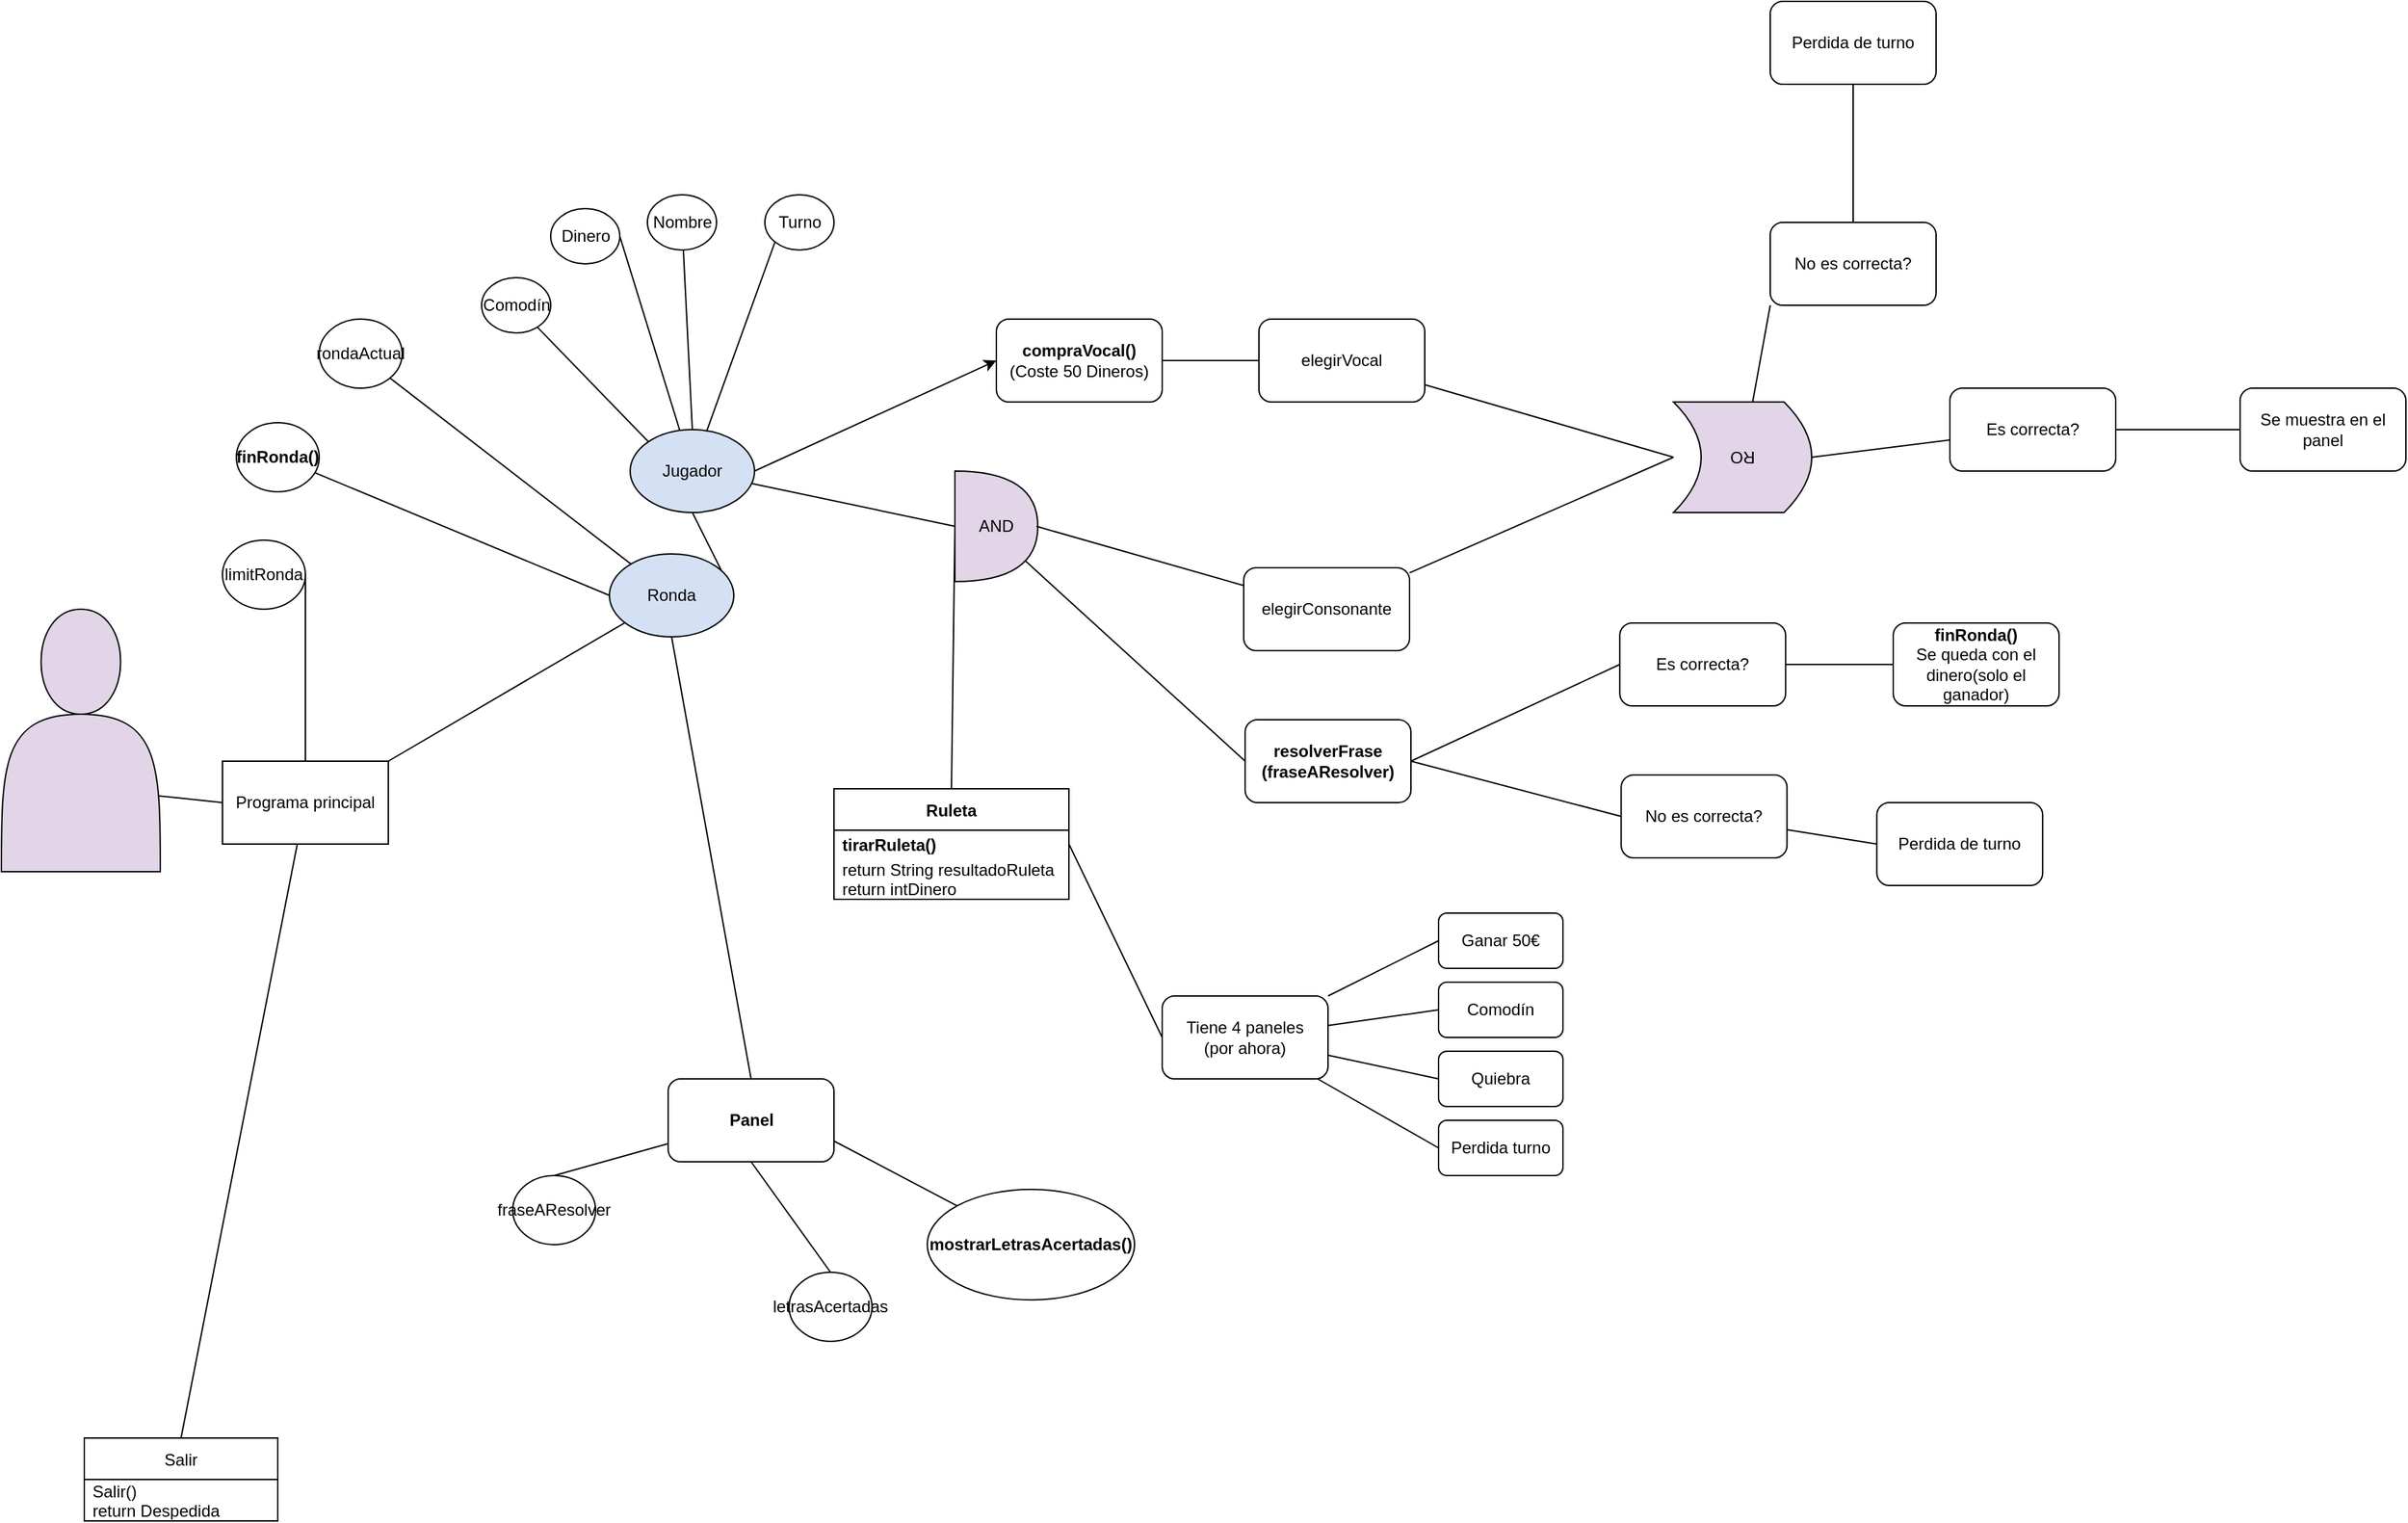 <mxfile version="20.3.0" type="device"><diagram id="k0oU-4qwfNHXqKNw-vbr" name="Página-1"><mxGraphModel dx="1278" dy="13011" grid="1" gridSize="10" guides="1" tooltips="1" connect="1" arrows="1" fold="1" page="1" pageScale="1" pageWidth="12000" pageHeight="12000" math="0" shadow="0"><root><mxCell id="0"/><mxCell id="1" parent="0"/><mxCell id="8n51Emu_OmfP5lo69zwY-19" style="edgeStyle=none;rounded=0;orthogonalLoop=1;jettySize=auto;html=1;entryX=0;entryY=0.5;entryDx=0;entryDy=0;endArrow=none;endFill=0;" edge="1" parent="1" source="8n51Emu_OmfP5lo69zwY-1" target="8n51Emu_OmfP5lo69zwY-2"><mxGeometry relative="1" as="geometry"/></mxCell><mxCell id="8n51Emu_OmfP5lo69zwY-1" value="Actor" style="shape=umlActor;verticalLabelPosition=bottom;verticalAlign=top;html=1;outlineConnect=0;" vertex="1" parent="1"><mxGeometry x="140" y="270" width="30" height="60" as="geometry"/></mxCell><mxCell id="8n51Emu_OmfP5lo69zwY-61" style="edgeStyle=none;rounded=0;orthogonalLoop=1;jettySize=auto;html=1;entryX=0.5;entryY=0;entryDx=0;entryDy=0;endArrow=none;endFill=0;" edge="1" parent="1" source="8n51Emu_OmfP5lo69zwY-2" target="8n51Emu_OmfP5lo69zwY-33"><mxGeometry relative="1" as="geometry"/></mxCell><mxCell id="8n51Emu_OmfP5lo69zwY-2" value="Programa principal" style="rounded=0;whiteSpace=wrap;html=1;" vertex="1" parent="1"><mxGeometry x="250" y="280" width="120" height="60" as="geometry"/></mxCell><mxCell id="8n51Emu_OmfP5lo69zwY-15" style="edgeStyle=none;rounded=0;orthogonalLoop=1;jettySize=auto;html=1;entryX=1;entryY=0.5;entryDx=0;entryDy=0;endArrow=none;endFill=0;" edge="1" parent="1" source="8n51Emu_OmfP5lo69zwY-4" target="8n51Emu_OmfP5lo69zwY-14"><mxGeometry relative="1" as="geometry"/></mxCell><mxCell id="8n51Emu_OmfP5lo69zwY-21" style="edgeStyle=none;rounded=0;orthogonalLoop=1;jettySize=auto;html=1;entryX=0;entryY=0.5;entryDx=0;entryDy=0;entryPerimeter=0;endArrow=none;endFill=0;" edge="1" parent="1" source="8n51Emu_OmfP5lo69zwY-4" target="8n51Emu_OmfP5lo69zwY-20"><mxGeometry relative="1" as="geometry"/></mxCell><mxCell id="8n51Emu_OmfP5lo69zwY-44" style="edgeStyle=none;rounded=0;orthogonalLoop=1;jettySize=auto;html=1;entryX=0;entryY=1;entryDx=0;entryDy=0;endArrow=none;endFill=0;" edge="1" parent="1" source="8n51Emu_OmfP5lo69zwY-4" target="8n51Emu_OmfP5lo69zwY-43"><mxGeometry relative="1" as="geometry"/></mxCell><mxCell id="8n51Emu_OmfP5lo69zwY-4" value="Jugador" style="ellipse;whiteSpace=wrap;html=1;fillColor=#D4E1F5;" vertex="1" parent="1"><mxGeometry x="545" y="40" width="90" height="60" as="geometry"/></mxCell><mxCell id="8n51Emu_OmfP5lo69zwY-13" style="edgeStyle=none;rounded=0;orthogonalLoop=1;jettySize=auto;html=1;entryX=0.5;entryY=1;entryDx=0;entryDy=0;endArrow=none;endFill=0;exitX=1;exitY=0.5;exitDx=0;exitDy=0;" edge="1" parent="1" source="8n51Emu_OmfP5lo69zwY-69" target="8n51Emu_OmfP5lo69zwY-4"><mxGeometry relative="1" as="geometry"/></mxCell><mxCell id="8n51Emu_OmfP5lo69zwY-93" style="edgeStyle=none;rounded=0;orthogonalLoop=1;jettySize=auto;html=1;entryX=0.5;entryY=0;entryDx=0;entryDy=0;endArrow=none;endFill=0;exitX=0.5;exitY=1;exitDx=0;exitDy=0;" edge="1" parent="1" source="8n51Emu_OmfP5lo69zwY-69" target="8n51Emu_OmfP5lo69zwY-92"><mxGeometry relative="1" as="geometry"/></mxCell><mxCell id="8n51Emu_OmfP5lo69zwY-9" style="rounded=0;orthogonalLoop=1;jettySize=auto;html=1;entryX=0;entryY=0.5;entryDx=0;entryDy=0;exitX=1;exitY=0.5;exitDx=0;exitDy=0;" edge="1" parent="1" source="8n51Emu_OmfP5lo69zwY-4" target="8n51Emu_OmfP5lo69zwY-12"><mxGeometry relative="1" as="geometry"><mxPoint x="780" y="205" as="targetPoint"/></mxGeometry></mxCell><mxCell id="8n51Emu_OmfP5lo69zwY-12" value="&lt;b&gt;compraVocal()&lt;br&gt;&lt;/b&gt;(Coste 50 Dineros)" style="rounded=1;whiteSpace=wrap;html=1;" vertex="1" parent="1"><mxGeometry x="810" y="-40" width="120" height="60" as="geometry"/></mxCell><mxCell id="8n51Emu_OmfP5lo69zwY-14" value="Dinero" style="ellipse;whiteSpace=wrap;html=1;" vertex="1" parent="1"><mxGeometry x="487.5" y="-120" width="50" height="40" as="geometry"/></mxCell><mxCell id="8n51Emu_OmfP5lo69zwY-17" style="edgeStyle=none;rounded=0;orthogonalLoop=1;jettySize=auto;html=1;entryX=0.5;entryY=0;entryDx=0;entryDy=0;endArrow=none;endFill=0;" edge="1" parent="1" source="8n51Emu_OmfP5lo69zwY-16" target="8n51Emu_OmfP5lo69zwY-4"><mxGeometry relative="1" as="geometry"/></mxCell><mxCell id="8n51Emu_OmfP5lo69zwY-16" value="Nombre" style="ellipse;whiteSpace=wrap;html=1;" vertex="1" parent="1"><mxGeometry x="557.5" y="-130" width="50" height="40" as="geometry"/></mxCell><mxCell id="8n51Emu_OmfP5lo69zwY-24" style="edgeStyle=none;rounded=0;orthogonalLoop=1;jettySize=auto;html=1;entryX=0;entryY=0.5;entryDx=0;entryDy=0;endArrow=none;endFill=0;exitX=0.85;exitY=0.813;exitDx=0;exitDy=0;exitPerimeter=0;" edge="1" parent="1" source="8n51Emu_OmfP5lo69zwY-20" target="8n51Emu_OmfP5lo69zwY-23"><mxGeometry relative="1" as="geometry"/></mxCell><mxCell id="8n51Emu_OmfP5lo69zwY-20" value="AND" style="shape=or;whiteSpace=wrap;html=1;fillColor=#E1D5E7;" vertex="1" parent="1"><mxGeometry x="780" y="70" width="60" height="80" as="geometry"/></mxCell><mxCell id="8n51Emu_OmfP5lo69zwY-49" style="edgeStyle=none;rounded=0;orthogonalLoop=1;jettySize=auto;html=1;entryX=0;entryY=0.5;entryDx=0;entryDy=0;endArrow=none;endFill=0;exitX=1;exitY=0.5;exitDx=0;exitDy=0;" edge="1" parent="1" source="8n51Emu_OmfP5lo69zwY-23" target="8n51Emu_OmfP5lo69zwY-46"><mxGeometry relative="1" as="geometry"><mxPoint x="1139.997" y="250" as="sourcePoint"/></mxGeometry></mxCell><mxCell id="8n51Emu_OmfP5lo69zwY-53" style="edgeStyle=none;rounded=0;orthogonalLoop=1;jettySize=auto;html=1;entryX=0;entryY=0.5;entryDx=0;entryDy=0;endArrow=none;endFill=0;exitX=1;exitY=0.5;exitDx=0;exitDy=0;" edge="1" parent="1" source="8n51Emu_OmfP5lo69zwY-23" target="8n51Emu_OmfP5lo69zwY-51"><mxGeometry relative="1" as="geometry"><mxPoint x="1187.14" y="215.556" as="sourcePoint"/></mxGeometry></mxCell><mxCell id="8n51Emu_OmfP5lo69zwY-23" value="&lt;b&gt;resolverFrase&lt;br&gt;(fraseAResolver)&lt;/b&gt;" style="rounded=1;whiteSpace=wrap;html=1;" vertex="1" parent="1"><mxGeometry x="990" y="250" width="120" height="60" as="geometry"/></mxCell><mxCell id="8n51Emu_OmfP5lo69zwY-38" style="edgeStyle=none;rounded=0;orthogonalLoop=1;jettySize=auto;html=1;endArrow=none;endFill=0;entryX=1;entryY=0.5;entryDx=0;entryDy=0;" edge="1" parent="1" source="8n51Emu_OmfP5lo69zwY-26" target="8n51Emu_OmfP5lo69zwY-35"><mxGeometry relative="1" as="geometry"><mxPoint x="1290" y="60.0" as="targetPoint"/></mxGeometry></mxCell><mxCell id="8n51Emu_OmfP5lo69zwY-26" value="elegirVocal" style="rounded=1;whiteSpace=wrap;html=1;" vertex="1" parent="1"><mxGeometry x="1000" y="-40" width="120" height="60" as="geometry"/></mxCell><mxCell id="8n51Emu_OmfP5lo69zwY-28" style="edgeStyle=none;rounded=0;orthogonalLoop=1;jettySize=auto;html=1;entryX=1;entryY=0.5;entryDx=0;entryDy=0;entryPerimeter=0;endArrow=none;endFill=0;" edge="1" parent="1" source="8n51Emu_OmfP5lo69zwY-27"><mxGeometry relative="1" as="geometry"><mxPoint x="839" y="110" as="targetPoint"/></mxGeometry></mxCell><mxCell id="8n51Emu_OmfP5lo69zwY-37" style="edgeStyle=none;rounded=0;orthogonalLoop=1;jettySize=auto;html=1;endArrow=none;endFill=0;" edge="1" parent="1" source="8n51Emu_OmfP5lo69zwY-27"><mxGeometry relative="1" as="geometry"><mxPoint x="1300" y="60.0" as="targetPoint"/></mxGeometry></mxCell><mxCell id="8n51Emu_OmfP5lo69zwY-27" value="elegirConsonante" style="rounded=1;whiteSpace=wrap;html=1;" vertex="1" parent="1"><mxGeometry x="989" y="140" width="120" height="60" as="geometry"/></mxCell><mxCell id="8n51Emu_OmfP5lo69zwY-32" style="edgeStyle=none;rounded=0;orthogonalLoop=1;jettySize=auto;html=1;entryX=0;entryY=0.5;entryDx=0;entryDy=0;endArrow=none;endFill=0;exitX=1;exitY=0.5;exitDx=0;exitDy=0;" edge="1" parent="1" source="8n51Emu_OmfP5lo69zwY-12" target="8n51Emu_OmfP5lo69zwY-26"><mxGeometry relative="1" as="geometry"><mxPoint x="1070" y="16.667" as="sourcePoint"/></mxGeometry></mxCell><mxCell id="8n51Emu_OmfP5lo69zwY-33" value="Salir" style="swimlane;fontStyle=0;childLayout=stackLayout;horizontal=1;startSize=30;horizontalStack=0;resizeParent=1;resizeParentMax=0;resizeLast=0;collapsible=1;marginBottom=0;" vertex="1" parent="1"><mxGeometry x="150" y="770" width="140" height="60" as="geometry"/></mxCell><mxCell id="8n51Emu_OmfP5lo69zwY-34" value="Salir()&#10;return Despedida" style="text;strokeColor=none;fillColor=none;align=left;verticalAlign=middle;spacingLeft=4;spacingRight=4;overflow=hidden;points=[[0,0.5],[1,0.5]];portConstraint=eastwest;rotatable=0;" vertex="1" parent="8n51Emu_OmfP5lo69zwY-33"><mxGeometry y="30" width="140" height="30" as="geometry"/></mxCell><mxCell id="8n51Emu_OmfP5lo69zwY-40" style="edgeStyle=none;rounded=0;orthogonalLoop=1;jettySize=auto;html=1;entryX=0;entryY=1;entryDx=0;entryDy=0;endArrow=none;endFill=0;" edge="1" parent="1" source="8n51Emu_OmfP5lo69zwY-35" target="8n51Emu_OmfP5lo69zwY-39"><mxGeometry relative="1" as="geometry"/></mxCell><mxCell id="8n51Emu_OmfP5lo69zwY-35" value="RO" style="shape=dataStorage;whiteSpace=wrap;html=1;fixedSize=1;fillColor=#E1D5E7;rotation=-180;" vertex="1" parent="1"><mxGeometry x="1300" y="20" width="100" height="80" as="geometry"/></mxCell><mxCell id="8n51Emu_OmfP5lo69zwY-41" style="edgeStyle=none;rounded=0;orthogonalLoop=1;jettySize=auto;html=1;endArrow=none;endFill=0;" edge="1" parent="1" source="8n51Emu_OmfP5lo69zwY-39"><mxGeometry relative="1" as="geometry"><mxPoint x="1430" y="-210.0" as="targetPoint"/></mxGeometry></mxCell><mxCell id="8n51Emu_OmfP5lo69zwY-39" value="No es correcta?" style="rounded=1;whiteSpace=wrap;html=1;" vertex="1" parent="1"><mxGeometry x="1370" y="-110" width="120" height="60" as="geometry"/></mxCell><mxCell id="8n51Emu_OmfP5lo69zwY-42" value="Perdida de turno" style="rounded=1;whiteSpace=wrap;html=1;" vertex="1" parent="1"><mxGeometry x="1370" y="-270" width="120" height="60" as="geometry"/></mxCell><mxCell id="8n51Emu_OmfP5lo69zwY-43" value="Turno" style="ellipse;whiteSpace=wrap;html=1;" vertex="1" parent="1"><mxGeometry x="642.5" y="-130" width="50" height="40" as="geometry"/></mxCell><mxCell id="8n51Emu_OmfP5lo69zwY-48" style="edgeStyle=none;rounded=0;orthogonalLoop=1;jettySize=auto;html=1;entryX=0;entryY=0.5;entryDx=0;entryDy=0;endArrow=none;endFill=0;" edge="1" parent="1" source="8n51Emu_OmfP5lo69zwY-46" target="8n51Emu_OmfP5lo69zwY-47"><mxGeometry relative="1" as="geometry"/></mxCell><mxCell id="8n51Emu_OmfP5lo69zwY-46" value="No es correcta?" style="rounded=1;whiteSpace=wrap;html=1;" vertex="1" parent="1"><mxGeometry x="1262.14" y="290" width="120" height="60" as="geometry"/></mxCell><mxCell id="8n51Emu_OmfP5lo69zwY-47" value="Perdida de turno" style="rounded=1;whiteSpace=wrap;html=1;" vertex="1" parent="1"><mxGeometry x="1447.14" y="310" width="120" height="60" as="geometry"/></mxCell><mxCell id="8n51Emu_OmfP5lo69zwY-50" style="edgeStyle=none;rounded=0;orthogonalLoop=1;jettySize=auto;html=1;entryX=0;entryY=0.5;entryDx=0;entryDy=0;endArrow=none;endFill=0;" edge="1" parent="1" source="8n51Emu_OmfP5lo69zwY-51" target="8n51Emu_OmfP5lo69zwY-52"><mxGeometry relative="1" as="geometry"/></mxCell><mxCell id="8n51Emu_OmfP5lo69zwY-51" value="Es correcta?" style="rounded=1;whiteSpace=wrap;html=1;" vertex="1" parent="1"><mxGeometry x="1261.14" y="180" width="120" height="60" as="geometry"/></mxCell><mxCell id="8n51Emu_OmfP5lo69zwY-52" value="&lt;b&gt;finRonda()&lt;/b&gt;&lt;br&gt;Se queda con el dinero(solo el ganador)" style="rounded=1;whiteSpace=wrap;html=1;" vertex="1" parent="1"><mxGeometry x="1459" y="180" width="120" height="60" as="geometry"/></mxCell><mxCell id="8n51Emu_OmfP5lo69zwY-58" style="edgeStyle=none;rounded=0;orthogonalLoop=1;jettySize=auto;html=1;entryX=0;entryY=0.5;entryDx=0;entryDy=0;endArrow=none;endFill=0;" edge="1" parent="1" source="8n51Emu_OmfP5lo69zwY-56" target="8n51Emu_OmfP5lo69zwY-57"><mxGeometry relative="1" as="geometry"/></mxCell><mxCell id="8n51Emu_OmfP5lo69zwY-59" style="edgeStyle=none;rounded=0;orthogonalLoop=1;jettySize=auto;html=1;entryX=0;entryY=0.5;entryDx=0;entryDy=0;endArrow=none;endFill=0;" edge="1" parent="1" source="8n51Emu_OmfP5lo69zwY-56" target="8n51Emu_OmfP5lo69zwY-35"><mxGeometry relative="1" as="geometry"/></mxCell><mxCell id="8n51Emu_OmfP5lo69zwY-56" value="Es correcta?" style="rounded=1;whiteSpace=wrap;html=1;" vertex="1" parent="1"><mxGeometry x="1500" y="10" width="120" height="60" as="geometry"/></mxCell><mxCell id="8n51Emu_OmfP5lo69zwY-57" value="Se muestra en el panel" style="rounded=1;whiteSpace=wrap;html=1;" vertex="1" parent="1"><mxGeometry x="1710" y="10" width="120" height="60" as="geometry"/></mxCell><mxCell id="8n51Emu_OmfP5lo69zwY-62" value="" style="shape=actor;whiteSpace=wrap;html=1;fillColor=#E1D5E7;" vertex="1" parent="1"><mxGeometry x="90" y="170" width="115" height="190" as="geometry"/></mxCell><mxCell id="8n51Emu_OmfP5lo69zwY-72" style="edgeStyle=none;rounded=0;orthogonalLoop=1;jettySize=auto;html=1;entryX=1;entryY=0.5;entryDx=0;entryDy=0;endArrow=none;endFill=0;exitX=0.5;exitY=0;exitDx=0;exitDy=0;" edge="1" parent="1" source="8n51Emu_OmfP5lo69zwY-2" target="8n51Emu_OmfP5lo69zwY-70"><mxGeometry relative="1" as="geometry"><mxPoint x="350" y="215" as="sourcePoint"/></mxGeometry></mxCell><mxCell id="8n51Emu_OmfP5lo69zwY-73" style="edgeStyle=none;rounded=0;orthogonalLoop=1;jettySize=auto;html=1;entryX=1;entryY=1;entryDx=0;entryDy=0;endArrow=none;endFill=0;" edge="1" parent="1" source="8n51Emu_OmfP5lo69zwY-69" target="8n51Emu_OmfP5lo69zwY-71"><mxGeometry relative="1" as="geometry"/></mxCell><mxCell id="8n51Emu_OmfP5lo69zwY-74" style="edgeStyle=none;rounded=0;orthogonalLoop=1;jettySize=auto;html=1;entryX=1;entryY=0;entryDx=0;entryDy=0;endArrow=none;endFill=0;" edge="1" parent="1" source="8n51Emu_OmfP5lo69zwY-69" target="8n51Emu_OmfP5lo69zwY-2"><mxGeometry relative="1" as="geometry"><mxPoint x="520" y="200" as="targetPoint"/></mxGeometry></mxCell><mxCell id="8n51Emu_OmfP5lo69zwY-69" value="Ronda" style="ellipse;whiteSpace=wrap;html=1;fillColor=#D4E1F5;" vertex="1" parent="1"><mxGeometry x="530" y="130" width="90" height="60" as="geometry"/></mxCell><mxCell id="8n51Emu_OmfP5lo69zwY-70" value="limitRonda" style="ellipse;whiteSpace=wrap;html=1;" vertex="1" parent="1"><mxGeometry x="250" y="120" width="60" height="50" as="geometry"/></mxCell><mxCell id="8n51Emu_OmfP5lo69zwY-71" value="rondaActual" style="ellipse;whiteSpace=wrap;html=1;" vertex="1" parent="1"><mxGeometry x="320" y="-40" width="60" height="50" as="geometry"/></mxCell><mxCell id="8n51Emu_OmfP5lo69zwY-76" value="Ruleta" style="swimlane;fontStyle=1;childLayout=stackLayout;horizontal=1;startSize=30;horizontalStack=0;resizeParent=1;resizeParentMax=0;resizeLast=0;collapsible=1;marginBottom=0;" vertex="1" parent="1"><mxGeometry x="692.5" y="300" width="170" height="80" as="geometry"><mxRectangle x="520" y="160" width="120" height="30" as="alternateBounds"/></mxGeometry></mxCell><mxCell id="8n51Emu_OmfP5lo69zwY-77" value="tirarRuleta()" style="text;strokeColor=none;fillColor=none;align=left;verticalAlign=middle;spacingLeft=4;spacingRight=4;overflow=hidden;points=[[0,0.5],[1,0.5]];portConstraint=eastwest;rotatable=0;fontStyle=1" vertex="1" parent="8n51Emu_OmfP5lo69zwY-76"><mxGeometry y="30" width="170" height="20" as="geometry"/></mxCell><mxCell id="8n51Emu_OmfP5lo69zwY-78" value="return String resultadoRuleta&#10;return intDinero" style="text;strokeColor=none;fillColor=none;align=left;verticalAlign=middle;spacingLeft=4;spacingRight=4;overflow=hidden;points=[[0,0.5],[1,0.5]];portConstraint=eastwest;rotatable=0;" vertex="1" parent="8n51Emu_OmfP5lo69zwY-76"><mxGeometry y="50" width="170" height="30" as="geometry"/></mxCell><mxCell id="8n51Emu_OmfP5lo69zwY-86" style="edgeStyle=none;rounded=0;orthogonalLoop=1;jettySize=auto;html=1;entryX=0;entryY=0.5;entryDx=0;entryDy=0;endArrow=none;endFill=0;" edge="1" parent="1" source="8n51Emu_OmfP5lo69zwY-79" target="8n51Emu_OmfP5lo69zwY-82"><mxGeometry relative="1" as="geometry"/></mxCell><mxCell id="8n51Emu_OmfP5lo69zwY-87" style="edgeStyle=none;rounded=0;orthogonalLoop=1;jettySize=auto;html=1;entryX=0;entryY=0.5;entryDx=0;entryDy=0;endArrow=none;endFill=0;" edge="1" parent="1" source="8n51Emu_OmfP5lo69zwY-79" target="8n51Emu_OmfP5lo69zwY-83"><mxGeometry relative="1" as="geometry"/></mxCell><mxCell id="8n51Emu_OmfP5lo69zwY-88" style="edgeStyle=none;rounded=0;orthogonalLoop=1;jettySize=auto;html=1;entryX=0;entryY=0.5;entryDx=0;entryDy=0;endArrow=none;endFill=0;" edge="1" parent="1" source="8n51Emu_OmfP5lo69zwY-79" target="8n51Emu_OmfP5lo69zwY-84"><mxGeometry relative="1" as="geometry"/></mxCell><mxCell id="8n51Emu_OmfP5lo69zwY-89" style="edgeStyle=none;rounded=0;orthogonalLoop=1;jettySize=auto;html=1;entryX=0;entryY=0.5;entryDx=0;entryDy=0;endArrow=none;endFill=0;" edge="1" parent="1" source="8n51Emu_OmfP5lo69zwY-79" target="8n51Emu_OmfP5lo69zwY-85"><mxGeometry relative="1" as="geometry"/></mxCell><mxCell id="8n51Emu_OmfP5lo69zwY-79" value="Tiene 4 paneles&lt;br&gt;(por ahora)" style="rounded=1;whiteSpace=wrap;html=1;" vertex="1" parent="1"><mxGeometry x="930" y="450" width="120" height="60" as="geometry"/></mxCell><mxCell id="8n51Emu_OmfP5lo69zwY-80" style="edgeStyle=none;rounded=0;orthogonalLoop=1;jettySize=auto;html=1;entryX=0;entryY=0.5;entryDx=0;entryDy=0;endArrow=none;endFill=0;exitX=1;exitY=0.5;exitDx=0;exitDy=0;" edge="1" parent="1" source="8n51Emu_OmfP5lo69zwY-77" target="8n51Emu_OmfP5lo69zwY-79"><mxGeometry relative="1" as="geometry"/></mxCell><mxCell id="8n51Emu_OmfP5lo69zwY-81" style="edgeStyle=none;rounded=0;orthogonalLoop=1;jettySize=auto;html=1;entryX=0;entryY=0.5;entryDx=0;entryDy=0;entryPerimeter=0;endArrow=none;endFill=0;exitX=0.5;exitY=0;exitDx=0;exitDy=0;" edge="1" parent="1" source="8n51Emu_OmfP5lo69zwY-76" target="8n51Emu_OmfP5lo69zwY-20"><mxGeometry relative="1" as="geometry"/></mxCell><mxCell id="8n51Emu_OmfP5lo69zwY-82" value="Ganar 50€" style="rounded=1;whiteSpace=wrap;html=1;" vertex="1" parent="1"><mxGeometry x="1130" y="390" width="90" height="40" as="geometry"/></mxCell><mxCell id="8n51Emu_OmfP5lo69zwY-83" value="Comodín" style="rounded=1;whiteSpace=wrap;html=1;" vertex="1" parent="1"><mxGeometry x="1130" y="440" width="90" height="40" as="geometry"/></mxCell><mxCell id="8n51Emu_OmfP5lo69zwY-84" value="Quiebra" style="rounded=1;whiteSpace=wrap;html=1;" vertex="1" parent="1"><mxGeometry x="1130" y="490" width="90" height="40" as="geometry"/></mxCell><mxCell id="8n51Emu_OmfP5lo69zwY-85" value="Perdida turno" style="rounded=1;whiteSpace=wrap;html=1;" vertex="1" parent="1"><mxGeometry x="1130" y="540" width="90" height="40" as="geometry"/></mxCell><mxCell id="8n51Emu_OmfP5lo69zwY-91" style="edgeStyle=none;rounded=0;orthogonalLoop=1;jettySize=auto;html=1;entryX=0;entryY=0;entryDx=0;entryDy=0;endArrow=none;endFill=0;" edge="1" parent="1" source="8n51Emu_OmfP5lo69zwY-90" target="8n51Emu_OmfP5lo69zwY-4"><mxGeometry relative="1" as="geometry"/></mxCell><mxCell id="8n51Emu_OmfP5lo69zwY-90" value="Comodín" style="ellipse;whiteSpace=wrap;html=1;" vertex="1" parent="1"><mxGeometry x="437.5" y="-70" width="50" height="40" as="geometry"/></mxCell><mxCell id="8n51Emu_OmfP5lo69zwY-95" style="edgeStyle=none;rounded=0;orthogonalLoop=1;jettySize=auto;html=1;entryX=0.5;entryY=0;entryDx=0;entryDy=0;endArrow=none;endFill=0;" edge="1" parent="1" source="8n51Emu_OmfP5lo69zwY-92" target="8n51Emu_OmfP5lo69zwY-94"><mxGeometry relative="1" as="geometry"/></mxCell><mxCell id="8n51Emu_OmfP5lo69zwY-92" value="&lt;b&gt;Panel&lt;/b&gt;" style="rounded=1;whiteSpace=wrap;html=1;" vertex="1" parent="1"><mxGeometry x="572.5" y="510" width="120" height="60" as="geometry"/></mxCell><mxCell id="8n51Emu_OmfP5lo69zwY-97" style="edgeStyle=none;rounded=0;orthogonalLoop=1;jettySize=auto;html=1;entryX=0.5;entryY=0;entryDx=0;entryDy=0;endArrow=none;endFill=0;exitX=0.5;exitY=1;exitDx=0;exitDy=0;" edge="1" parent="1" source="8n51Emu_OmfP5lo69zwY-92" target="8n51Emu_OmfP5lo69zwY-96"><mxGeometry relative="1" as="geometry"/></mxCell><mxCell id="8n51Emu_OmfP5lo69zwY-94" value="fraseAResolver" style="ellipse;whiteSpace=wrap;html=1;" vertex="1" parent="1"><mxGeometry x="460" y="580" width="60" height="50" as="geometry"/></mxCell><mxCell id="8n51Emu_OmfP5lo69zwY-96" value="letrasAcertadas" style="ellipse;whiteSpace=wrap;html=1;" vertex="1" parent="1"><mxGeometry x="660" y="650" width="60" height="50" as="geometry"/></mxCell><mxCell id="8n51Emu_OmfP5lo69zwY-99" style="edgeStyle=none;rounded=0;orthogonalLoop=1;jettySize=auto;html=1;entryX=1;entryY=0.75;entryDx=0;entryDy=0;endArrow=none;endFill=0;" edge="1" parent="1" source="8n51Emu_OmfP5lo69zwY-98" target="8n51Emu_OmfP5lo69zwY-92"><mxGeometry relative="1" as="geometry"/></mxCell><mxCell id="8n51Emu_OmfP5lo69zwY-98" value="&lt;b&gt;mostrarLetrasAcertadas()&lt;/b&gt;" style="ellipse;whiteSpace=wrap;html=1;" vertex="1" parent="1"><mxGeometry x="760" y="590" width="150" height="80" as="geometry"/></mxCell><mxCell id="8n51Emu_OmfP5lo69zwY-109" style="edgeStyle=none;rounded=0;orthogonalLoop=1;jettySize=auto;html=1;entryX=0;entryY=0.5;entryDx=0;entryDy=0;endArrow=none;endFill=0;" edge="1" parent="1" source="8n51Emu_OmfP5lo69zwY-108" target="8n51Emu_OmfP5lo69zwY-69"><mxGeometry relative="1" as="geometry"/></mxCell><mxCell id="8n51Emu_OmfP5lo69zwY-108" value="&lt;b&gt;finRonda()&lt;/b&gt;" style="ellipse;whiteSpace=wrap;html=1;" vertex="1" parent="1"><mxGeometry x="260" y="35" width="60" height="50" as="geometry"/></mxCell></root></mxGraphModel></diagram></mxfile>